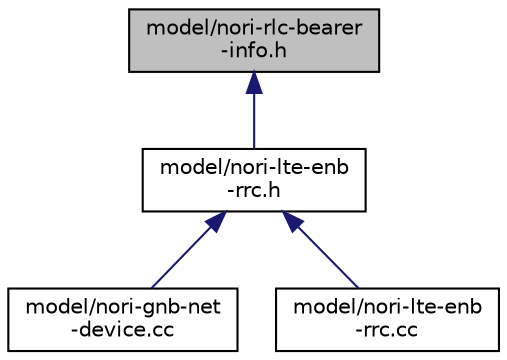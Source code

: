 digraph "model/nori-rlc-bearer-info.h"
{
 // INTERACTIVE_SVG=YES
 // LATEX_PDF_SIZE
  edge [fontname="Helvetica",fontsize="10",labelfontname="Helvetica",labelfontsize="10"];
  node [fontname="Helvetica",fontsize="10",shape=record];
  Node1 [label="model/nori-rlc-bearer\l-info.h",height=0.2,width=0.4,color="black", fillcolor="grey75", style="filled", fontcolor="black",tooltip=" "];
  Node1 -> Node2 [dir="back",color="midnightblue",fontsize="10",style="solid",fontname="Helvetica"];
  Node2 [label="model/nori-lte-enb\l-rrc.h",height=0.2,width=0.4,color="black", fillcolor="white", style="filled",URL="$nori-lte-enb-rrc_8h.html",tooltip=" "];
  Node2 -> Node3 [dir="back",color="midnightblue",fontsize="10",style="solid",fontname="Helvetica"];
  Node3 [label="model/nori-gnb-net\l-device.cc",height=0.2,width=0.4,color="black", fillcolor="white", style="filled",URL="$nori-gnb-net-device_8cc.html",tooltip=" "];
  Node2 -> Node4 [dir="back",color="midnightblue",fontsize="10",style="solid",fontname="Helvetica"];
  Node4 [label="model/nori-lte-enb\l-rrc.cc",height=0.2,width=0.4,color="black", fillcolor="white", style="filled",URL="$nori-lte-enb-rrc_8cc.html",tooltip=" "];
}
